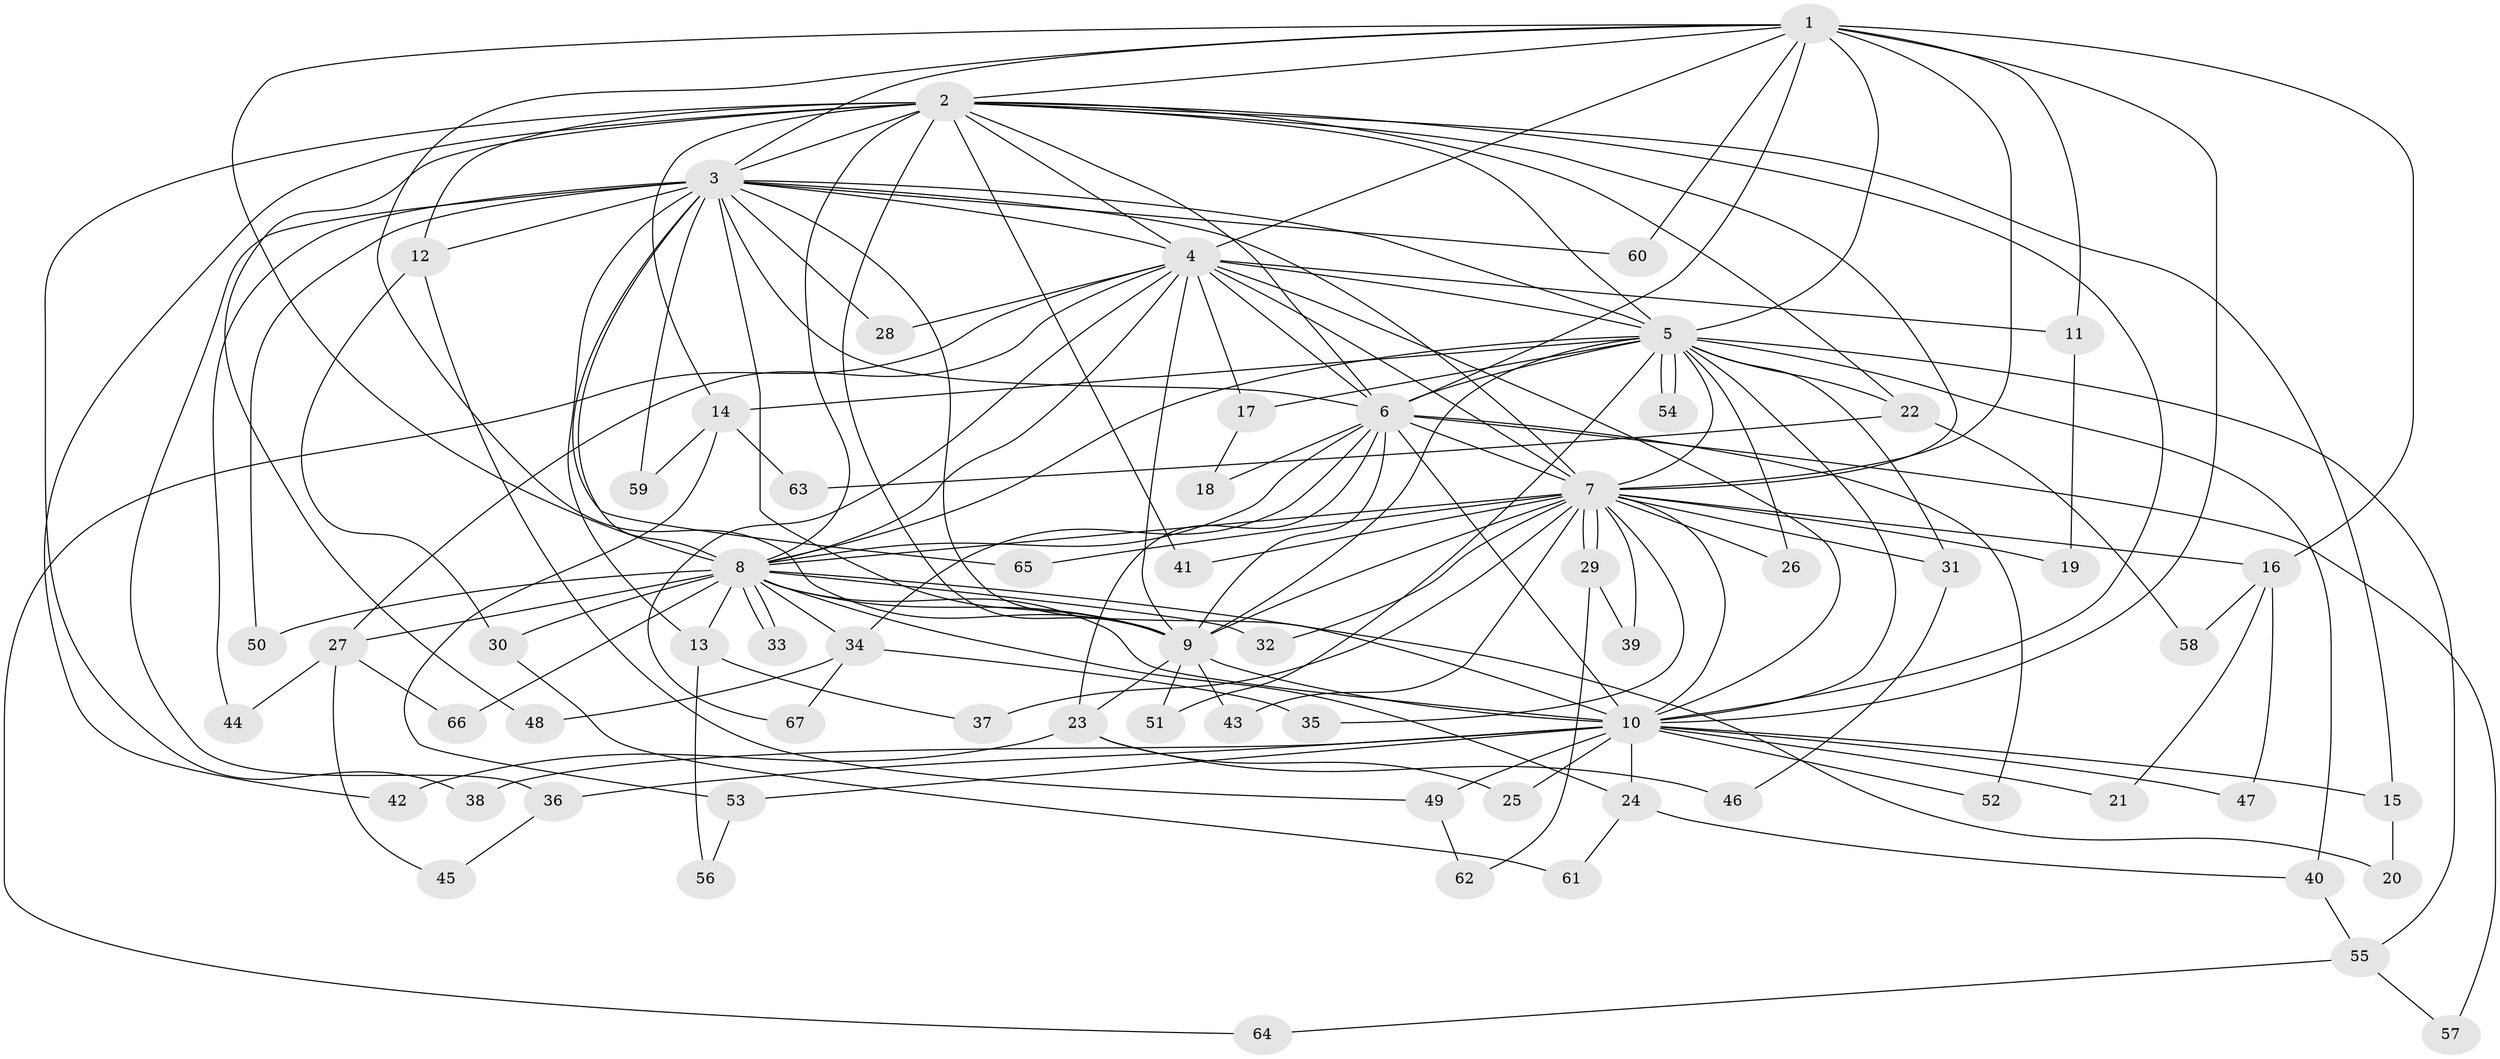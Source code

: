 // Generated by graph-tools (version 1.1) at 2025/25/03/09/25 03:25:50]
// undirected, 67 vertices, 159 edges
graph export_dot {
graph [start="1"]
  node [color=gray90,style=filled];
  1;
  2;
  3;
  4;
  5;
  6;
  7;
  8;
  9;
  10;
  11;
  12;
  13;
  14;
  15;
  16;
  17;
  18;
  19;
  20;
  21;
  22;
  23;
  24;
  25;
  26;
  27;
  28;
  29;
  30;
  31;
  32;
  33;
  34;
  35;
  36;
  37;
  38;
  39;
  40;
  41;
  42;
  43;
  44;
  45;
  46;
  47;
  48;
  49;
  50;
  51;
  52;
  53;
  54;
  55;
  56;
  57;
  58;
  59;
  60;
  61;
  62;
  63;
  64;
  65;
  66;
  67;
  1 -- 2;
  1 -- 3;
  1 -- 4;
  1 -- 5;
  1 -- 6;
  1 -- 7;
  1 -- 8;
  1 -- 9;
  1 -- 10;
  1 -- 11;
  1 -- 16;
  1 -- 60;
  2 -- 3;
  2 -- 4;
  2 -- 5;
  2 -- 6;
  2 -- 7;
  2 -- 8;
  2 -- 9;
  2 -- 10;
  2 -- 12;
  2 -- 14;
  2 -- 15;
  2 -- 22;
  2 -- 38;
  2 -- 41;
  2 -- 42;
  2 -- 48;
  3 -- 4;
  3 -- 5;
  3 -- 6;
  3 -- 7;
  3 -- 8;
  3 -- 9;
  3 -- 10;
  3 -- 12;
  3 -- 13;
  3 -- 28;
  3 -- 36;
  3 -- 44;
  3 -- 50;
  3 -- 59;
  3 -- 60;
  3 -- 65;
  4 -- 5;
  4 -- 6;
  4 -- 7;
  4 -- 8;
  4 -- 9;
  4 -- 10;
  4 -- 11;
  4 -- 17;
  4 -- 27;
  4 -- 28;
  4 -- 64;
  4 -- 67;
  5 -- 6;
  5 -- 7;
  5 -- 8;
  5 -- 9;
  5 -- 10;
  5 -- 14;
  5 -- 17;
  5 -- 22;
  5 -- 26;
  5 -- 31;
  5 -- 40;
  5 -- 51;
  5 -- 54;
  5 -- 54;
  5 -- 55;
  6 -- 7;
  6 -- 8;
  6 -- 9;
  6 -- 10;
  6 -- 18;
  6 -- 23;
  6 -- 34;
  6 -- 52;
  6 -- 57;
  7 -- 8;
  7 -- 9;
  7 -- 10;
  7 -- 16;
  7 -- 19;
  7 -- 26;
  7 -- 29;
  7 -- 29;
  7 -- 31;
  7 -- 32;
  7 -- 35;
  7 -- 37;
  7 -- 39;
  7 -- 41;
  7 -- 43;
  7 -- 65;
  8 -- 9;
  8 -- 10;
  8 -- 13;
  8 -- 20;
  8 -- 24;
  8 -- 27;
  8 -- 30;
  8 -- 32;
  8 -- 33;
  8 -- 33;
  8 -- 34;
  8 -- 50;
  8 -- 66;
  9 -- 10;
  9 -- 23;
  9 -- 43;
  9 -- 51;
  10 -- 15;
  10 -- 21;
  10 -- 24;
  10 -- 25;
  10 -- 36;
  10 -- 38;
  10 -- 47;
  10 -- 49;
  10 -- 52;
  10 -- 53;
  11 -- 19;
  12 -- 30;
  12 -- 49;
  13 -- 37;
  13 -- 56;
  14 -- 53;
  14 -- 59;
  14 -- 63;
  15 -- 20;
  16 -- 21;
  16 -- 47;
  16 -- 58;
  17 -- 18;
  22 -- 58;
  22 -- 63;
  23 -- 25;
  23 -- 42;
  23 -- 46;
  24 -- 40;
  24 -- 61;
  27 -- 44;
  27 -- 45;
  27 -- 66;
  29 -- 39;
  29 -- 62;
  30 -- 61;
  31 -- 46;
  34 -- 35;
  34 -- 48;
  34 -- 67;
  36 -- 45;
  40 -- 55;
  49 -- 62;
  53 -- 56;
  55 -- 57;
  55 -- 64;
}
